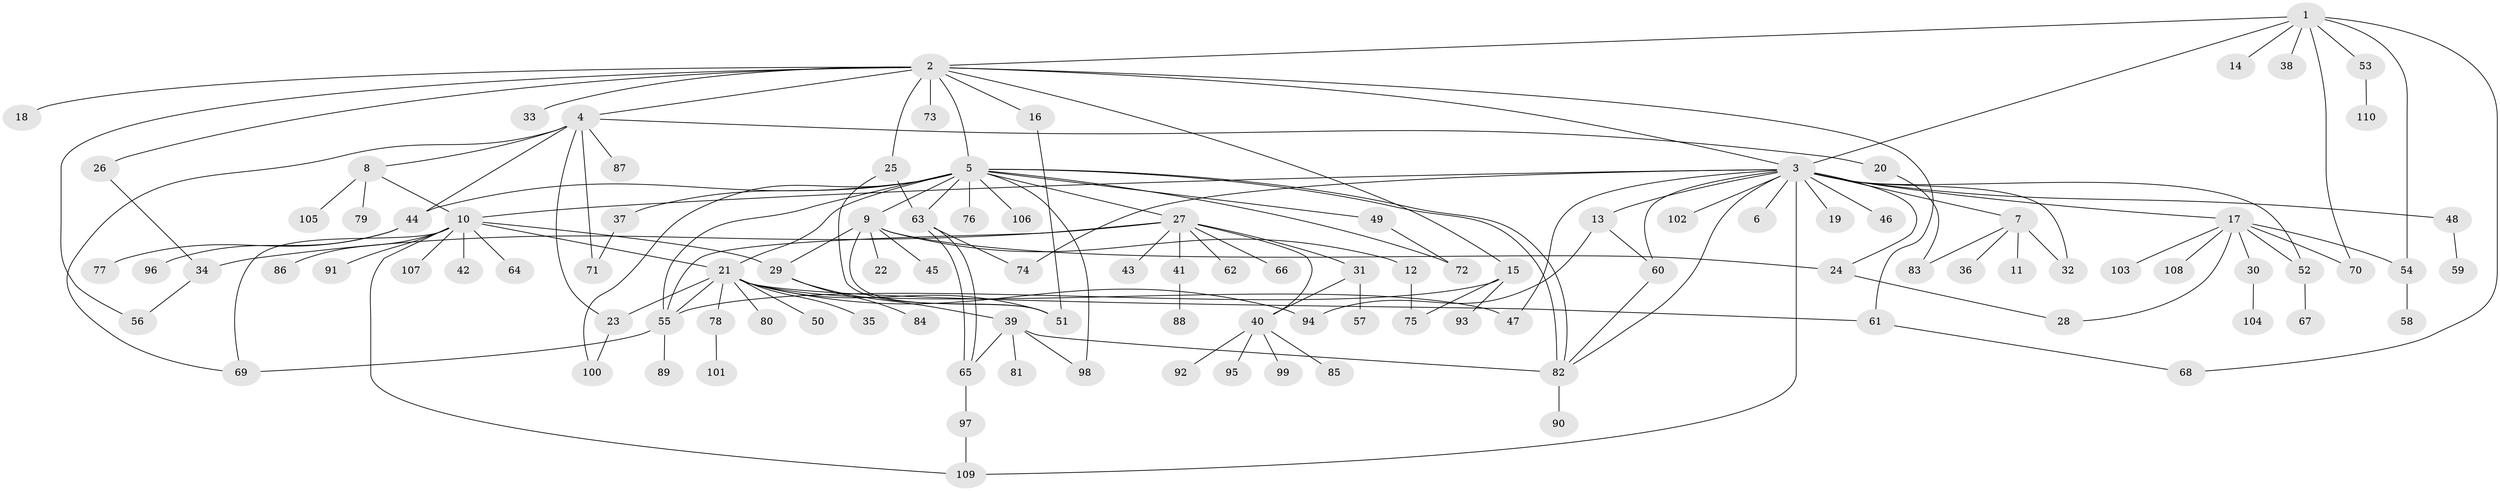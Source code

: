 // Generated by graph-tools (version 1.1) at 2025/14/03/09/25 04:14:24]
// undirected, 110 vertices, 153 edges
graph export_dot {
graph [start="1"]
  node [color=gray90,style=filled];
  1;
  2;
  3;
  4;
  5;
  6;
  7;
  8;
  9;
  10;
  11;
  12;
  13;
  14;
  15;
  16;
  17;
  18;
  19;
  20;
  21;
  22;
  23;
  24;
  25;
  26;
  27;
  28;
  29;
  30;
  31;
  32;
  33;
  34;
  35;
  36;
  37;
  38;
  39;
  40;
  41;
  42;
  43;
  44;
  45;
  46;
  47;
  48;
  49;
  50;
  51;
  52;
  53;
  54;
  55;
  56;
  57;
  58;
  59;
  60;
  61;
  62;
  63;
  64;
  65;
  66;
  67;
  68;
  69;
  70;
  71;
  72;
  73;
  74;
  75;
  76;
  77;
  78;
  79;
  80;
  81;
  82;
  83;
  84;
  85;
  86;
  87;
  88;
  89;
  90;
  91;
  92;
  93;
  94;
  95;
  96;
  97;
  98;
  99;
  100;
  101;
  102;
  103;
  104;
  105;
  106;
  107;
  108;
  109;
  110;
  1 -- 2;
  1 -- 3;
  1 -- 14;
  1 -- 38;
  1 -- 53;
  1 -- 54;
  1 -- 68;
  1 -- 70;
  2 -- 3;
  2 -- 4;
  2 -- 5;
  2 -- 15;
  2 -- 16;
  2 -- 18;
  2 -- 25;
  2 -- 26;
  2 -- 33;
  2 -- 56;
  2 -- 61;
  2 -- 73;
  3 -- 6;
  3 -- 7;
  3 -- 10;
  3 -- 13;
  3 -- 17;
  3 -- 19;
  3 -- 24;
  3 -- 32;
  3 -- 46;
  3 -- 47;
  3 -- 48;
  3 -- 52;
  3 -- 60;
  3 -- 74;
  3 -- 82;
  3 -- 102;
  3 -- 109;
  4 -- 8;
  4 -- 20;
  4 -- 23;
  4 -- 44;
  4 -- 69;
  4 -- 71;
  4 -- 87;
  5 -- 9;
  5 -- 21;
  5 -- 27;
  5 -- 37;
  5 -- 44;
  5 -- 49;
  5 -- 55;
  5 -- 63;
  5 -- 72;
  5 -- 76;
  5 -- 82;
  5 -- 82;
  5 -- 98;
  5 -- 100;
  5 -- 106;
  7 -- 11;
  7 -- 32;
  7 -- 36;
  7 -- 83;
  8 -- 10;
  8 -- 79;
  8 -- 105;
  9 -- 12;
  9 -- 22;
  9 -- 24;
  9 -- 29;
  9 -- 45;
  9 -- 51;
  10 -- 21;
  10 -- 29;
  10 -- 42;
  10 -- 64;
  10 -- 69;
  10 -- 86;
  10 -- 91;
  10 -- 107;
  10 -- 109;
  12 -- 75;
  13 -- 60;
  13 -- 94;
  15 -- 55;
  15 -- 75;
  15 -- 93;
  16 -- 51;
  17 -- 28;
  17 -- 30;
  17 -- 52;
  17 -- 54;
  17 -- 70;
  17 -- 103;
  17 -- 108;
  20 -- 83;
  21 -- 23;
  21 -- 35;
  21 -- 47;
  21 -- 50;
  21 -- 51;
  21 -- 55;
  21 -- 61;
  21 -- 78;
  21 -- 80;
  21 -- 94;
  23 -- 100;
  24 -- 28;
  25 -- 51;
  25 -- 63;
  26 -- 34;
  27 -- 31;
  27 -- 34;
  27 -- 40;
  27 -- 41;
  27 -- 43;
  27 -- 55;
  27 -- 62;
  27 -- 66;
  29 -- 39;
  29 -- 84;
  30 -- 104;
  31 -- 40;
  31 -- 57;
  34 -- 56;
  37 -- 71;
  39 -- 65;
  39 -- 81;
  39 -- 82;
  39 -- 98;
  40 -- 85;
  40 -- 92;
  40 -- 95;
  40 -- 99;
  41 -- 88;
  44 -- 77;
  44 -- 96;
  48 -- 59;
  49 -- 72;
  52 -- 67;
  53 -- 110;
  54 -- 58;
  55 -- 69;
  55 -- 89;
  60 -- 82;
  61 -- 68;
  63 -- 65;
  63 -- 65;
  63 -- 74;
  65 -- 97;
  78 -- 101;
  82 -- 90;
  97 -- 109;
}
